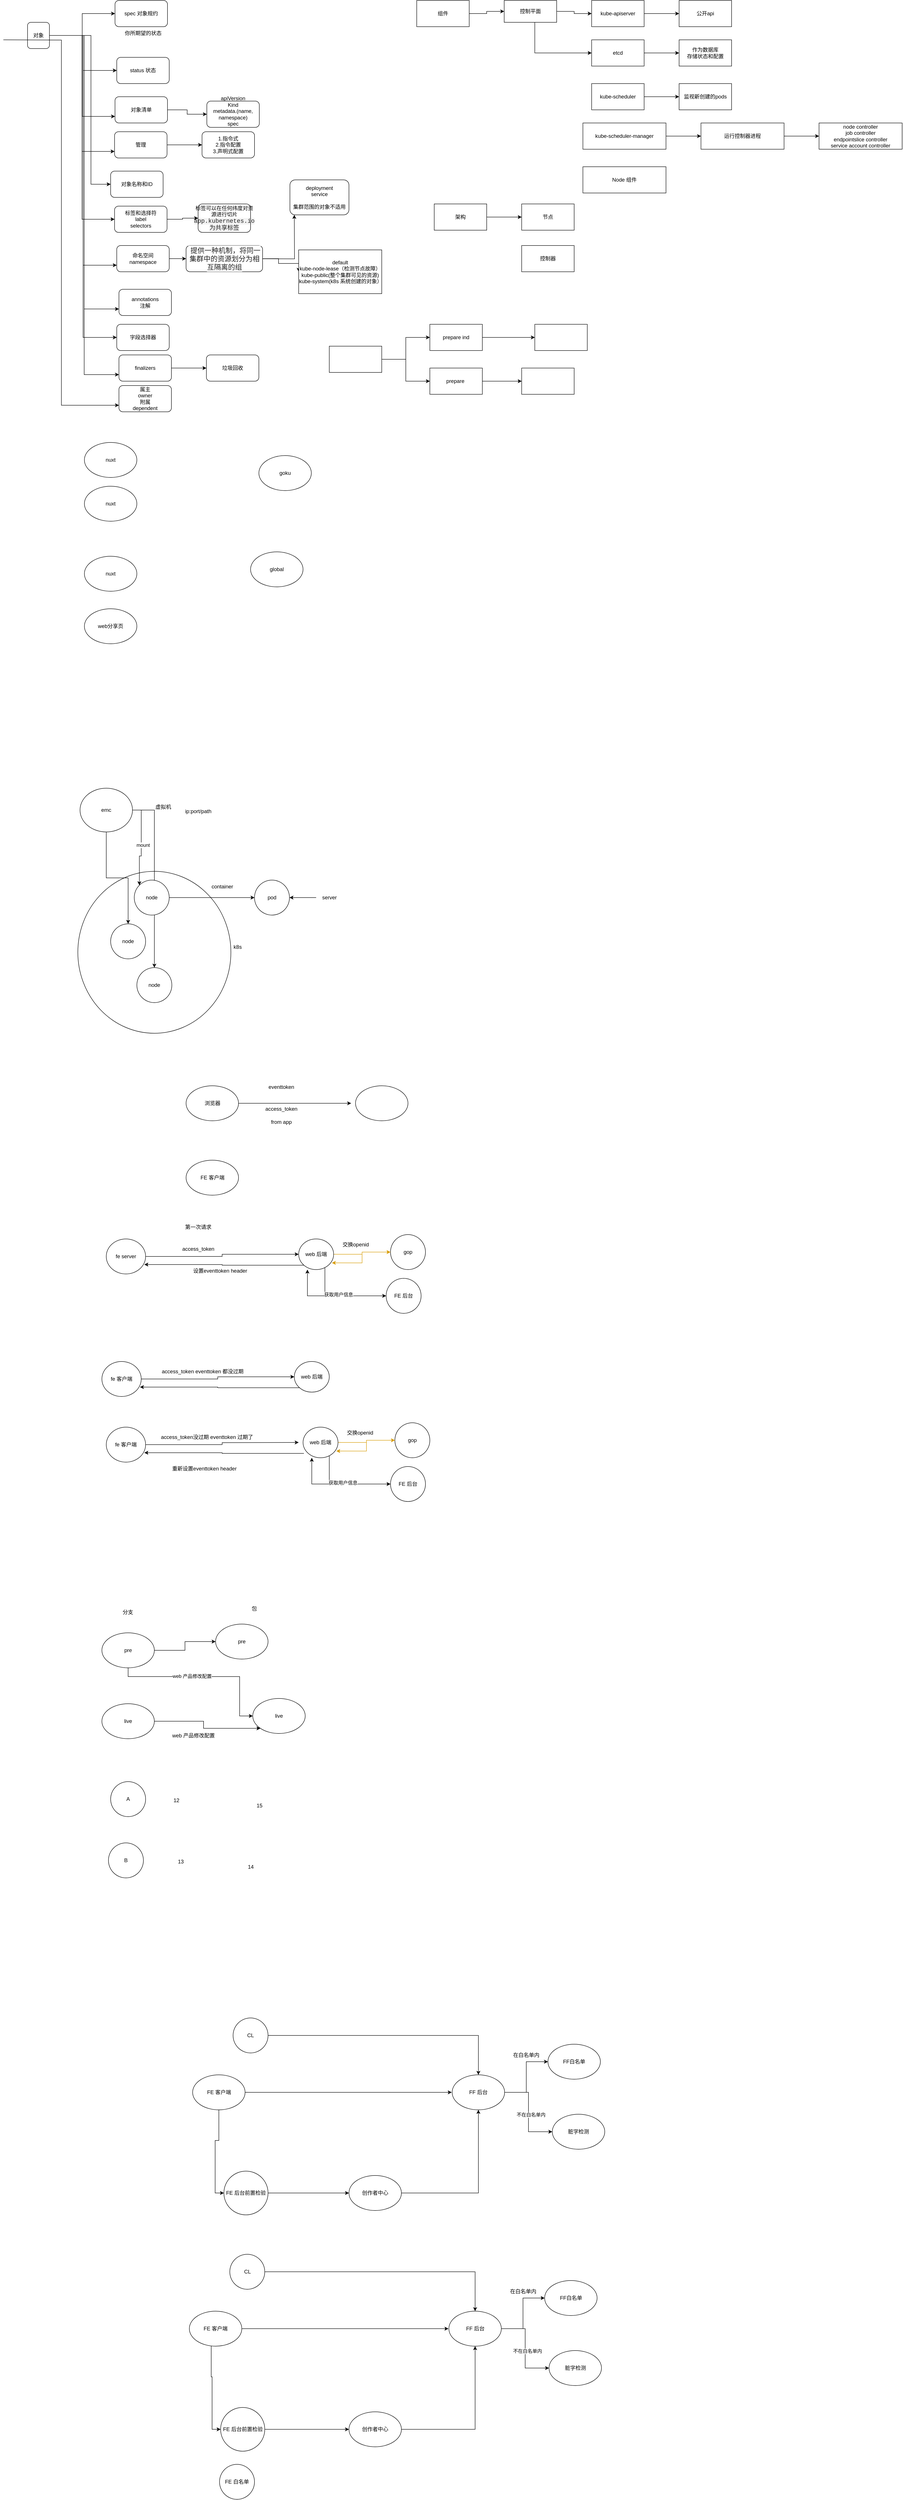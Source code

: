 <mxfile version="24.7.6">
  <diagram name="Page-1" id="EzidtO3Hb19t3wDcSpyZ">
    <mxGraphModel dx="1522" dy="804" grid="1" gridSize="10" guides="1" tooltips="1" connect="1" arrows="1" fold="1" page="1" pageScale="1" pageWidth="827" pageHeight="1169" math="0" shadow="0">
      <root>
        <mxCell id="0" />
        <mxCell id="1" parent="0" />
        <mxCell id="jzxiRd1BHdq7fpUtfgvh-10" value="" style="ellipse;whiteSpace=wrap;html=1;" vertex="1" parent="1">
          <mxGeometry x="265" y="2110" width="350" height="370" as="geometry" />
        </mxCell>
        <mxCell id="i67tSVPoHM7ITiix1ZI--3" value="" style="edgeStyle=orthogonalEdgeStyle;rounded=0;orthogonalLoop=1;jettySize=auto;html=1;" parent="1" source="i67tSVPoHM7ITiix1ZI--1" target="i67tSVPoHM7ITiix1ZI--2" edge="1">
          <mxGeometry relative="1" as="geometry" />
        </mxCell>
        <mxCell id="i67tSVPoHM7ITiix1ZI--5" style="edgeStyle=orthogonalEdgeStyle;rounded=0;orthogonalLoop=1;jettySize=auto;html=1;entryX=0;entryY=0.5;entryDx=0;entryDy=0;" parent="1" source="i67tSVPoHM7ITiix1ZI--1" target="i67tSVPoHM7ITiix1ZI--4" edge="1">
          <mxGeometry relative="1" as="geometry" />
        </mxCell>
        <mxCell id="i67tSVPoHM7ITiix1ZI--9" style="edgeStyle=orthogonalEdgeStyle;rounded=0;orthogonalLoop=1;jettySize=auto;html=1;entryX=0;entryY=0.75;entryDx=0;entryDy=0;" parent="1" source="i67tSVPoHM7ITiix1ZI--1" target="i67tSVPoHM7ITiix1ZI--8" edge="1">
          <mxGeometry relative="1" as="geometry" />
        </mxCell>
        <mxCell id="i67tSVPoHM7ITiix1ZI--13" style="edgeStyle=orthogonalEdgeStyle;rounded=0;orthogonalLoop=1;jettySize=auto;html=1;entryX=0;entryY=0.75;entryDx=0;entryDy=0;" parent="1" source="i67tSVPoHM7ITiix1ZI--1" target="i67tSVPoHM7ITiix1ZI--12" edge="1">
          <mxGeometry relative="1" as="geometry" />
        </mxCell>
        <mxCell id="i67tSVPoHM7ITiix1ZI--18" style="edgeStyle=orthogonalEdgeStyle;rounded=0;orthogonalLoop=1;jettySize=auto;html=1;entryX=0;entryY=0.5;entryDx=0;entryDy=0;" parent="1" source="i67tSVPoHM7ITiix1ZI--1" target="i67tSVPoHM7ITiix1ZI--17" edge="1">
          <mxGeometry relative="1" as="geometry">
            <Array as="points">
              <mxPoint x="295" y="200" />
              <mxPoint x="295" y="540" />
            </Array>
          </mxGeometry>
        </mxCell>
        <mxCell id="i67tSVPoHM7ITiix1ZI--21" style="edgeStyle=orthogonalEdgeStyle;rounded=0;orthogonalLoop=1;jettySize=auto;html=1;entryX=0;entryY=0.5;entryDx=0;entryDy=0;" parent="1" source="i67tSVPoHM7ITiix1ZI--1" target="i67tSVPoHM7ITiix1ZI--20" edge="1">
          <mxGeometry relative="1" as="geometry" />
        </mxCell>
        <mxCell id="i67tSVPoHM7ITiix1ZI--25" style="edgeStyle=orthogonalEdgeStyle;rounded=0;orthogonalLoop=1;jettySize=auto;html=1;entryX=0;entryY=0.75;entryDx=0;entryDy=0;" parent="1" source="i67tSVPoHM7ITiix1ZI--1" target="i67tSVPoHM7ITiix1ZI--24" edge="1">
          <mxGeometry relative="1" as="geometry" />
        </mxCell>
        <mxCell id="i67tSVPoHM7ITiix1ZI--36" style="edgeStyle=orthogonalEdgeStyle;rounded=0;orthogonalLoop=1;jettySize=auto;html=1;entryX=0;entryY=0.75;entryDx=0;entryDy=0;" parent="1" source="i67tSVPoHM7ITiix1ZI--1" target="i67tSVPoHM7ITiix1ZI--35" edge="1">
          <mxGeometry relative="1" as="geometry" />
        </mxCell>
        <mxCell id="i67tSVPoHM7ITiix1ZI--38" style="edgeStyle=orthogonalEdgeStyle;rounded=0;orthogonalLoop=1;jettySize=auto;html=1;entryX=0;entryY=0.5;entryDx=0;entryDy=0;" parent="1" source="i67tSVPoHM7ITiix1ZI--1" target="i67tSVPoHM7ITiix1ZI--37" edge="1">
          <mxGeometry relative="1" as="geometry" />
        </mxCell>
        <mxCell id="i67tSVPoHM7ITiix1ZI--40" style="edgeStyle=orthogonalEdgeStyle;rounded=0;orthogonalLoop=1;jettySize=auto;html=1;entryX=0;entryY=0.75;entryDx=0;entryDy=0;" parent="1" source="i67tSVPoHM7ITiix1ZI--1" target="i67tSVPoHM7ITiix1ZI--39" edge="1">
          <mxGeometry relative="1" as="geometry" />
        </mxCell>
        <mxCell id="i67tSVPoHM7ITiix1ZI--1" value="对象" style="rounded=1;whiteSpace=wrap;html=1;" parent="1" vertex="1">
          <mxGeometry x="150" y="170" width="50" height="60" as="geometry" />
        </mxCell>
        <mxCell id="i67tSVPoHM7ITiix1ZI--2" value="spec 对象规约" style="rounded=1;whiteSpace=wrap;html=1;" parent="1" vertex="1">
          <mxGeometry x="350" y="120" width="120" height="60" as="geometry" />
        </mxCell>
        <mxCell id="i67tSVPoHM7ITiix1ZI--4" value="status 状态" style="rounded=1;whiteSpace=wrap;html=1;" parent="1" vertex="1">
          <mxGeometry x="354" y="250" width="120" height="60" as="geometry" />
        </mxCell>
        <mxCell id="i67tSVPoHM7ITiix1ZI--6" value="你所期望的状态" style="text;html=1;align=center;verticalAlign=middle;resizable=0;points=[];autosize=1;strokeColor=none;fillColor=none;" parent="1" vertex="1">
          <mxGeometry x="359" y="180" width="110" height="30" as="geometry" />
        </mxCell>
        <mxCell id="i67tSVPoHM7ITiix1ZI--11" value="" style="edgeStyle=orthogonalEdgeStyle;rounded=0;orthogonalLoop=1;jettySize=auto;html=1;" parent="1" source="i67tSVPoHM7ITiix1ZI--8" target="i67tSVPoHM7ITiix1ZI--10" edge="1">
          <mxGeometry relative="1" as="geometry" />
        </mxCell>
        <mxCell id="i67tSVPoHM7ITiix1ZI--8" value="对象清单" style="rounded=1;whiteSpace=wrap;html=1;" parent="1" vertex="1">
          <mxGeometry x="350" y="340" width="120" height="60" as="geometry" />
        </mxCell>
        <mxCell id="i67tSVPoHM7ITiix1ZI--10" value="apiVersion&lt;div&gt;Kind&lt;/div&gt;&lt;div&gt;metadata.(name, namespace)&lt;/div&gt;&lt;div&gt;spec&lt;/div&gt;&lt;div&gt;&lt;br&gt;&lt;/div&gt;" style="rounded=1;whiteSpace=wrap;html=1;" parent="1" vertex="1">
          <mxGeometry x="560" y="350" width="120" height="60" as="geometry" />
        </mxCell>
        <mxCell id="i67tSVPoHM7ITiix1ZI--15" value="" style="edgeStyle=orthogonalEdgeStyle;rounded=0;orthogonalLoop=1;jettySize=auto;html=1;" parent="1" source="i67tSVPoHM7ITiix1ZI--12" target="i67tSVPoHM7ITiix1ZI--14" edge="1">
          <mxGeometry relative="1" as="geometry" />
        </mxCell>
        <mxCell id="i67tSVPoHM7ITiix1ZI--12" value="管理" style="rounded=1;whiteSpace=wrap;html=1;" parent="1" vertex="1">
          <mxGeometry x="349" y="420" width="120" height="60" as="geometry" />
        </mxCell>
        <mxCell id="i67tSVPoHM7ITiix1ZI--14" value="1.指令式&lt;div&gt;2.指令配置&lt;/div&gt;&lt;div&gt;3.声明式配置&lt;/div&gt;" style="rounded=1;whiteSpace=wrap;html=1;" parent="1" vertex="1">
          <mxGeometry x="549" y="420" width="120" height="60" as="geometry" />
        </mxCell>
        <mxCell id="i67tSVPoHM7ITiix1ZI--17" value="对象名称和ID" style="rounded=1;whiteSpace=wrap;html=1;" parent="1" vertex="1">
          <mxGeometry x="340" y="510" width="120" height="60" as="geometry" />
        </mxCell>
        <mxCell id="i67tSVPoHM7ITiix1ZI--23" value="" style="edgeStyle=orthogonalEdgeStyle;rounded=0;orthogonalLoop=1;jettySize=auto;html=1;" parent="1" source="i67tSVPoHM7ITiix1ZI--20" target="i67tSVPoHM7ITiix1ZI--22" edge="1">
          <mxGeometry relative="1" as="geometry" />
        </mxCell>
        <mxCell id="i67tSVPoHM7ITiix1ZI--20" value="标签和选择符&lt;div&gt;label&lt;/div&gt;&lt;div&gt;selectors&lt;/div&gt;" style="rounded=1;whiteSpace=wrap;html=1;" parent="1" vertex="1">
          <mxGeometry x="349" y="590" width="120" height="60" as="geometry" />
        </mxCell>
        <mxCell id="i67tSVPoHM7ITiix1ZI--22" value="标签可以在任何纬度对资源进行切片&lt;div&gt;&lt;span style=&quot;color: rgb(34, 34, 34); font-family: SFMono-Regular, Menlo, Monaco, Consolas, &amp;quot;liberation mono&amp;quot;, &amp;quot;courier new&amp;quot;, monospace; font-size: 13.6px; text-align: left; background-color: rgba(0, 0, 0, 0.05);&quot;&gt;app.kubernetes.io 为共享标签&lt;/span&gt;&lt;br&gt;&lt;/div&gt;" style="rounded=1;whiteSpace=wrap;html=1;" parent="1" vertex="1">
          <mxGeometry x="540" y="585" width="120" height="65" as="geometry" />
        </mxCell>
        <mxCell id="i67tSVPoHM7ITiix1ZI--27" value="" style="edgeStyle=orthogonalEdgeStyle;rounded=0;orthogonalLoop=1;jettySize=auto;html=1;" parent="1" source="i67tSVPoHM7ITiix1ZI--24" target="i67tSVPoHM7ITiix1ZI--26" edge="1">
          <mxGeometry relative="1" as="geometry" />
        </mxCell>
        <mxCell id="i67tSVPoHM7ITiix1ZI--24" value="命名空间&lt;div&gt;namespace&lt;/div&gt;" style="rounded=1;whiteSpace=wrap;html=1;" parent="1" vertex="1">
          <mxGeometry x="354" y="680" width="120" height="60" as="geometry" />
        </mxCell>
        <mxCell id="i67tSVPoHM7ITiix1ZI--29" value="" style="edgeStyle=orthogonalEdgeStyle;rounded=0;orthogonalLoop=1;jettySize=auto;html=1;" parent="1" edge="1">
          <mxGeometry relative="1" as="geometry">
            <mxPoint x="630" y="710" as="sourcePoint" />
            <mxPoint x="760" y="610" as="targetPoint" />
          </mxGeometry>
        </mxCell>
        <mxCell id="i67tSVPoHM7ITiix1ZI--31" style="edgeStyle=orthogonalEdgeStyle;rounded=0;orthogonalLoop=1;jettySize=auto;html=1;entryX=0;entryY=0.5;entryDx=0;entryDy=0;" parent="1" source="i67tSVPoHM7ITiix1ZI--26" target="i67tSVPoHM7ITiix1ZI--32" edge="1">
          <mxGeometry relative="1" as="geometry">
            <mxPoint x="760" y="720" as="targetPoint" />
            <Array as="points">
              <mxPoint x="724" y="710" />
              <mxPoint x="724" y="721" />
            </Array>
          </mxGeometry>
        </mxCell>
        <mxCell id="i67tSVPoHM7ITiix1ZI--26" value="&lt;span style=&quot;color: rgb(34, 34, 34); font-family: &amp;quot;open sans&amp;quot;, -apple-system, &amp;quot;system-ui&amp;quot;, &amp;quot;segoe ui&amp;quot;, Roboto, &amp;quot;helvetica neue&amp;quot;, Arial, sans-serif, &amp;quot;apple color emoji&amp;quot;, &amp;quot;segoe ui emoji&amp;quot;, &amp;quot;segoe ui symbol&amp;quot;; font-size: 16px; text-align: left; background-color: rgb(255, 255, 255);&quot;&gt;&amp;nbsp;提供一种机制，将同一集群中的资源划分为相互隔离的组&lt;/span&gt;" style="rounded=1;whiteSpace=wrap;html=1;" parent="1" vertex="1">
          <mxGeometry x="512.5" y="680" width="175" height="60" as="geometry" />
        </mxCell>
        <mxCell id="i67tSVPoHM7ITiix1ZI--28" value="deployment&lt;div&gt;service&lt;/div&gt;&lt;div&gt;&lt;br&gt;&lt;/div&gt;&lt;div&gt;集群范围的对象不适用&lt;/div&gt;" style="whiteSpace=wrap;html=1;rounded=1;" parent="1" vertex="1">
          <mxGeometry x="750" y="530" width="135" height="80" as="geometry" />
        </mxCell>
        <mxCell id="i67tSVPoHM7ITiix1ZI--32" value="default&lt;div&gt;kube-node-lease（检测节点故障）&lt;/div&gt;&lt;div&gt;kube-public(整个集群可见的资源)&lt;/div&gt;&lt;div&gt;kube-system(k8s 系统创建的对象）&lt;/div&gt;" style="whiteSpace=wrap;html=1;" parent="1" vertex="1">
          <mxGeometry x="770" y="690" width="190" height="100" as="geometry" />
        </mxCell>
        <mxCell id="i67tSVPoHM7ITiix1ZI--35" value="annotations&lt;div&gt;注解&lt;/div&gt;" style="rounded=1;whiteSpace=wrap;html=1;" parent="1" vertex="1">
          <mxGeometry x="359" y="780" width="120" height="60" as="geometry" />
        </mxCell>
        <mxCell id="i67tSVPoHM7ITiix1ZI--37" value="字段选择器" style="rounded=1;whiteSpace=wrap;html=1;" parent="1" vertex="1">
          <mxGeometry x="354" y="860" width="120" height="60" as="geometry" />
        </mxCell>
        <mxCell id="i67tSVPoHM7ITiix1ZI--42" value="" style="edgeStyle=orthogonalEdgeStyle;rounded=0;orthogonalLoop=1;jettySize=auto;html=1;" parent="1" source="i67tSVPoHM7ITiix1ZI--39" target="i67tSVPoHM7ITiix1ZI--41" edge="1">
          <mxGeometry relative="1" as="geometry" />
        </mxCell>
        <mxCell id="i67tSVPoHM7ITiix1ZI--39" value="finalizers" style="rounded=1;whiteSpace=wrap;html=1;" parent="1" vertex="1">
          <mxGeometry x="359" y="930" width="120" height="60" as="geometry" />
        </mxCell>
        <mxCell id="i67tSVPoHM7ITiix1ZI--41" value="垃圾回收" style="rounded=1;whiteSpace=wrap;html=1;" parent="1" vertex="1">
          <mxGeometry x="559" y="930" width="120" height="60" as="geometry" />
        </mxCell>
        <mxCell id="i67tSVPoHM7ITiix1ZI--43" value="属主&lt;div&gt;owner&lt;/div&gt;&lt;div&gt;附属&lt;/div&gt;&lt;div&gt;dependent&lt;/div&gt;" style="rounded=1;whiteSpace=wrap;html=1;" parent="1" vertex="1">
          <mxGeometry x="359" y="1000" width="120" height="60" as="geometry" />
        </mxCell>
        <mxCell id="i67tSVPoHM7ITiix1ZI--44" style="edgeStyle=orthogonalEdgeStyle;rounded=0;orthogonalLoop=1;jettySize=auto;html=1;entryX=0;entryY=0.75;entryDx=0;entryDy=0;" parent="1" target="i67tSVPoHM7ITiix1ZI--43" edge="1">
          <mxGeometry relative="1" as="geometry">
            <mxPoint x="94.75" y="210" as="sourcePoint" />
            <mxPoint x="254.75" y="1050" as="targetPoint" />
          </mxGeometry>
        </mxCell>
        <mxCell id="i67tSVPoHM7ITiix1ZI--50" value="" style="edgeStyle=orthogonalEdgeStyle;rounded=0;orthogonalLoop=1;jettySize=auto;html=1;" parent="1" source="i67tSVPoHM7ITiix1ZI--47" target="i67tSVPoHM7ITiix1ZI--49" edge="1">
          <mxGeometry relative="1" as="geometry" />
        </mxCell>
        <mxCell id="i67tSVPoHM7ITiix1ZI--47" value="组件" style="whiteSpace=wrap;html=1;" parent="1" vertex="1">
          <mxGeometry x="1040" y="120" width="120" height="60" as="geometry" />
        </mxCell>
        <mxCell id="i67tSVPoHM7ITiix1ZI--52" value="" style="edgeStyle=orthogonalEdgeStyle;rounded=0;orthogonalLoop=1;jettySize=auto;html=1;" parent="1" source="i67tSVPoHM7ITiix1ZI--49" target="i67tSVPoHM7ITiix1ZI--51" edge="1">
          <mxGeometry relative="1" as="geometry" />
        </mxCell>
        <mxCell id="i67tSVPoHM7ITiix1ZI--56" style="edgeStyle=orthogonalEdgeStyle;rounded=0;orthogonalLoop=1;jettySize=auto;html=1;entryX=0;entryY=0.5;entryDx=0;entryDy=0;" parent="1" source="i67tSVPoHM7ITiix1ZI--49" target="i67tSVPoHM7ITiix1ZI--55" edge="1">
          <mxGeometry relative="1" as="geometry">
            <Array as="points">
              <mxPoint x="1310" y="240" />
            </Array>
          </mxGeometry>
        </mxCell>
        <mxCell id="i67tSVPoHM7ITiix1ZI--49" value="控制平面" style="whiteSpace=wrap;html=1;" parent="1" vertex="1">
          <mxGeometry x="1240" y="120" width="120" height="50" as="geometry" />
        </mxCell>
        <mxCell id="i67tSVPoHM7ITiix1ZI--54" value="" style="edgeStyle=orthogonalEdgeStyle;rounded=0;orthogonalLoop=1;jettySize=auto;html=1;" parent="1" source="i67tSVPoHM7ITiix1ZI--51" target="i67tSVPoHM7ITiix1ZI--53" edge="1">
          <mxGeometry relative="1" as="geometry" />
        </mxCell>
        <mxCell id="i67tSVPoHM7ITiix1ZI--51" value="kube-apiserver" style="whiteSpace=wrap;html=1;" parent="1" vertex="1">
          <mxGeometry x="1440" y="120" width="120" height="60" as="geometry" />
        </mxCell>
        <mxCell id="i67tSVPoHM7ITiix1ZI--53" value="公开api" style="whiteSpace=wrap;html=1;" parent="1" vertex="1">
          <mxGeometry x="1640" y="120" width="120" height="60" as="geometry" />
        </mxCell>
        <mxCell id="i67tSVPoHM7ITiix1ZI--58" value="" style="edgeStyle=orthogonalEdgeStyle;rounded=0;orthogonalLoop=1;jettySize=auto;html=1;" parent="1" source="i67tSVPoHM7ITiix1ZI--55" target="i67tSVPoHM7ITiix1ZI--57" edge="1">
          <mxGeometry relative="1" as="geometry" />
        </mxCell>
        <mxCell id="i67tSVPoHM7ITiix1ZI--55" value="etcd" style="whiteSpace=wrap;html=1;" parent="1" vertex="1">
          <mxGeometry x="1440" y="210" width="120" height="60" as="geometry" />
        </mxCell>
        <mxCell id="i67tSVPoHM7ITiix1ZI--57" value="作为数据库&lt;div&gt;存储状态和配置&lt;/div&gt;" style="whiteSpace=wrap;html=1;" parent="1" vertex="1">
          <mxGeometry x="1640" y="210" width="120" height="60" as="geometry" />
        </mxCell>
        <mxCell id="i67tSVPoHM7ITiix1ZI--61" value="" style="edgeStyle=orthogonalEdgeStyle;rounded=0;orthogonalLoop=1;jettySize=auto;html=1;" parent="1" source="i67tSVPoHM7ITiix1ZI--59" target="i67tSVPoHM7ITiix1ZI--60" edge="1">
          <mxGeometry relative="1" as="geometry" />
        </mxCell>
        <mxCell id="i67tSVPoHM7ITiix1ZI--59" value="kube-scheduler" style="whiteSpace=wrap;html=1;" parent="1" vertex="1">
          <mxGeometry x="1440" y="310" width="120" height="60" as="geometry" />
        </mxCell>
        <mxCell id="i67tSVPoHM7ITiix1ZI--60" value="监视新创建的pods" style="whiteSpace=wrap;html=1;" parent="1" vertex="1">
          <mxGeometry x="1640" y="310" width="120" height="60" as="geometry" />
        </mxCell>
        <mxCell id="i67tSVPoHM7ITiix1ZI--64" value="" style="edgeStyle=orthogonalEdgeStyle;rounded=0;orthogonalLoop=1;jettySize=auto;html=1;" parent="1" source="i67tSVPoHM7ITiix1ZI--62" target="i67tSVPoHM7ITiix1ZI--63" edge="1">
          <mxGeometry relative="1" as="geometry" />
        </mxCell>
        <mxCell id="i67tSVPoHM7ITiix1ZI--62" value="kube-scheduler-manager" style="whiteSpace=wrap;html=1;" parent="1" vertex="1">
          <mxGeometry x="1420" y="400" width="190" height="60" as="geometry" />
        </mxCell>
        <mxCell id="i67tSVPoHM7ITiix1ZI--66" value="" style="edgeStyle=orthogonalEdgeStyle;rounded=0;orthogonalLoop=1;jettySize=auto;html=1;" parent="1" source="i67tSVPoHM7ITiix1ZI--63" target="i67tSVPoHM7ITiix1ZI--65" edge="1">
          <mxGeometry relative="1" as="geometry" />
        </mxCell>
        <mxCell id="i67tSVPoHM7ITiix1ZI--63" value="运行控制器进程" style="whiteSpace=wrap;html=1;" parent="1" vertex="1">
          <mxGeometry x="1690" y="400" width="190" height="60" as="geometry" />
        </mxCell>
        <mxCell id="i67tSVPoHM7ITiix1ZI--65" value="node controller&lt;div&gt;job controller&lt;/div&gt;&lt;div&gt;endpointslice controller&lt;/div&gt;&lt;div&gt;service account controller&lt;/div&gt;" style="whiteSpace=wrap;html=1;" parent="1" vertex="1">
          <mxGeometry x="1960" y="400" width="190" height="60" as="geometry" />
        </mxCell>
        <mxCell id="i67tSVPoHM7ITiix1ZI--67" value="Node 组件" style="whiteSpace=wrap;html=1;" parent="1" vertex="1">
          <mxGeometry x="1420" y="500" width="190" height="60" as="geometry" />
        </mxCell>
        <mxCell id="i67tSVPoHM7ITiix1ZI--70" value="" style="edgeStyle=orthogonalEdgeStyle;rounded=0;orthogonalLoop=1;jettySize=auto;html=1;" parent="1" source="i67tSVPoHM7ITiix1ZI--68" target="i67tSVPoHM7ITiix1ZI--69" edge="1">
          <mxGeometry relative="1" as="geometry" />
        </mxCell>
        <mxCell id="i67tSVPoHM7ITiix1ZI--68" value="架构" style="whiteSpace=wrap;html=1;" parent="1" vertex="1">
          <mxGeometry x="1080" y="585" width="120" height="60" as="geometry" />
        </mxCell>
        <mxCell id="i67tSVPoHM7ITiix1ZI--69" value="节点" style="whiteSpace=wrap;html=1;" parent="1" vertex="1">
          <mxGeometry x="1280" y="585" width="120" height="60" as="geometry" />
        </mxCell>
        <mxCell id="i67tSVPoHM7ITiix1ZI--71" value="控制器" style="whiteSpace=wrap;html=1;" parent="1" vertex="1">
          <mxGeometry x="1280" y="680" width="120" height="60" as="geometry" />
        </mxCell>
        <mxCell id="i67tSVPoHM7ITiix1ZI--79" style="edgeStyle=orthogonalEdgeStyle;rounded=0;orthogonalLoop=1;jettySize=auto;html=1;" parent="1" source="i67tSVPoHM7ITiix1ZI--72" edge="1">
          <mxGeometry relative="1" as="geometry">
            <mxPoint x="1280" y="990" as="targetPoint" />
          </mxGeometry>
        </mxCell>
        <mxCell id="i67tSVPoHM7ITiix1ZI--72" value="prepare&amp;nbsp;" style="rounded=0;whiteSpace=wrap;html=1;" parent="1" vertex="1">
          <mxGeometry x="1070" y="960" width="120" height="60" as="geometry" />
        </mxCell>
        <mxCell id="i67tSVPoHM7ITiix1ZI--77" style="edgeStyle=orthogonalEdgeStyle;rounded=0;orthogonalLoop=1;jettySize=auto;html=1;" parent="1" source="i67tSVPoHM7ITiix1ZI--73" edge="1">
          <mxGeometry relative="1" as="geometry">
            <mxPoint x="1310" y="890" as="targetPoint" />
          </mxGeometry>
        </mxCell>
        <mxCell id="i67tSVPoHM7ITiix1ZI--73" value="prepare ind" style="rounded=0;whiteSpace=wrap;html=1;" parent="1" vertex="1">
          <mxGeometry x="1070" y="860" width="120" height="60" as="geometry" />
        </mxCell>
        <mxCell id="i67tSVPoHM7ITiix1ZI--75" style="edgeStyle=orthogonalEdgeStyle;rounded=0;orthogonalLoop=1;jettySize=auto;html=1;entryX=0;entryY=0.5;entryDx=0;entryDy=0;" parent="1" source="i67tSVPoHM7ITiix1ZI--74" target="i67tSVPoHM7ITiix1ZI--73" edge="1">
          <mxGeometry relative="1" as="geometry" />
        </mxCell>
        <mxCell id="i67tSVPoHM7ITiix1ZI--76" style="edgeStyle=orthogonalEdgeStyle;rounded=0;orthogonalLoop=1;jettySize=auto;html=1;" parent="1" source="i67tSVPoHM7ITiix1ZI--74" target="i67tSVPoHM7ITiix1ZI--72" edge="1">
          <mxGeometry relative="1" as="geometry" />
        </mxCell>
        <mxCell id="i67tSVPoHM7ITiix1ZI--74" value="" style="rounded=0;whiteSpace=wrap;html=1;" parent="1" vertex="1">
          <mxGeometry x="840" y="910" width="120" height="60" as="geometry" />
        </mxCell>
        <mxCell id="i67tSVPoHM7ITiix1ZI--78" value="" style="rounded=0;whiteSpace=wrap;html=1;" parent="1" vertex="1">
          <mxGeometry x="1310" y="860" width="120" height="60" as="geometry" />
        </mxCell>
        <mxCell id="i67tSVPoHM7ITiix1ZI--80" value="" style="rounded=0;whiteSpace=wrap;html=1;" parent="1" vertex="1">
          <mxGeometry x="1280" y="960" width="120" height="60" as="geometry" />
        </mxCell>
        <mxCell id="xOwlHwxs3cl8Oye5NE4x-1" value="&lt;p data-pm-slice=&quot;1 1 []&quot;&gt;nuxt&lt;br&gt;&lt;/p&gt;" style="ellipse;whiteSpace=wrap;html=1;" parent="1" vertex="1">
          <mxGeometry x="280" y="1130" width="120" height="80" as="geometry" />
        </mxCell>
        <mxCell id="xOwlHwxs3cl8Oye5NE4x-2" value="&lt;p data-pm-slice=&quot;1 1 []&quot;&gt;web分享页&lt;/p&gt;" style="ellipse;whiteSpace=wrap;html=1;" parent="1" vertex="1">
          <mxGeometry x="280" y="1510" width="120" height="80" as="geometry" />
        </mxCell>
        <mxCell id="xOwlHwxs3cl8Oye5NE4x-3" value="&lt;p data-pm-slice=&quot;1 1 []&quot;&gt;goku&lt;/p&gt;" style="ellipse;whiteSpace=wrap;html=1;" parent="1" vertex="1">
          <mxGeometry x="679" y="1160" width="120" height="80" as="geometry" />
        </mxCell>
        <mxCell id="xOwlHwxs3cl8Oye5NE4x-4" value="&lt;p data-pm-slice=&quot;1 1 []&quot;&gt;global&lt;/p&gt;" style="ellipse;whiteSpace=wrap;html=1;" parent="1" vertex="1">
          <mxGeometry x="660" y="1380" width="120" height="80" as="geometry" />
        </mxCell>
        <mxCell id="xOwlHwxs3cl8Oye5NE4x-5" value="&lt;p data-pm-slice=&quot;1 1 []&quot;&gt;nuxt&lt;/p&gt;" style="ellipse;whiteSpace=wrap;html=1;" parent="1" vertex="1">
          <mxGeometry x="280" y="1390" width="120" height="80" as="geometry" />
        </mxCell>
        <mxCell id="xOwlHwxs3cl8Oye5NE4x-6" value="&lt;p data-pm-slice=&quot;1 1 []&quot;&gt;nuxt&lt;br&gt;&lt;/p&gt;" style="ellipse;whiteSpace=wrap;html=1;" parent="1" vertex="1">
          <mxGeometry x="280" y="1230" width="120" height="80" as="geometry" />
        </mxCell>
        <mxCell id="jzxiRd1BHdq7fpUtfgvh-5" style="edgeStyle=orthogonalEdgeStyle;rounded=0;orthogonalLoop=1;jettySize=auto;html=1;entryX=0;entryY=0;entryDx=0;entryDy=0;" edge="1" parent="1" source="jzxiRd1BHdq7fpUtfgvh-1" target="jzxiRd1BHdq7fpUtfgvh-4">
          <mxGeometry relative="1" as="geometry" />
        </mxCell>
        <mxCell id="jzxiRd1BHdq7fpUtfgvh-6" value="mount" style="edgeLabel;html=1;align=center;verticalAlign=middle;resizable=0;points=[];" vertex="1" connectable="0" parent="jzxiRd1BHdq7fpUtfgvh-5">
          <mxGeometry x="0.013" y="4" relative="1" as="geometry">
            <mxPoint as="offset" />
          </mxGeometry>
        </mxCell>
        <mxCell id="jzxiRd1BHdq7fpUtfgvh-12" style="edgeStyle=orthogonalEdgeStyle;rounded=0;orthogonalLoop=1;jettySize=auto;html=1;" edge="1" parent="1" source="jzxiRd1BHdq7fpUtfgvh-1" target="jzxiRd1BHdq7fpUtfgvh-8">
          <mxGeometry relative="1" as="geometry" />
        </mxCell>
        <mxCell id="jzxiRd1BHdq7fpUtfgvh-17" style="edgeStyle=orthogonalEdgeStyle;rounded=0;orthogonalLoop=1;jettySize=auto;html=1;" edge="1" parent="1" source="jzxiRd1BHdq7fpUtfgvh-1" target="jzxiRd1BHdq7fpUtfgvh-9">
          <mxGeometry relative="1" as="geometry" />
        </mxCell>
        <mxCell id="jzxiRd1BHdq7fpUtfgvh-1" value="emc" style="ellipse;whiteSpace=wrap;html=1;" vertex="1" parent="1">
          <mxGeometry x="270" y="1920" width="120" height="100" as="geometry" />
        </mxCell>
        <mxCell id="jzxiRd1BHdq7fpUtfgvh-2" value="虚拟机" style="text;html=1;align=center;verticalAlign=middle;resizable=0;points=[];autosize=1;strokeColor=none;fillColor=none;" vertex="1" parent="1">
          <mxGeometry x="430" y="1948" width="60" height="30" as="geometry" />
        </mxCell>
        <mxCell id="jzxiRd1BHdq7fpUtfgvh-3" value="ip:port/path" style="text;html=1;align=center;verticalAlign=middle;resizable=0;points=[];autosize=1;strokeColor=none;fillColor=none;" vertex="1" parent="1">
          <mxGeometry x="500" y="1958" width="80" height="30" as="geometry" />
        </mxCell>
        <mxCell id="jzxiRd1BHdq7fpUtfgvh-13" style="edgeStyle=orthogonalEdgeStyle;rounded=0;orthogonalLoop=1;jettySize=auto;html=1;entryX=0;entryY=0.5;entryDx=0;entryDy=0;" edge="1" parent="1" source="jzxiRd1BHdq7fpUtfgvh-4" target="jzxiRd1BHdq7fpUtfgvh-7">
          <mxGeometry relative="1" as="geometry" />
        </mxCell>
        <mxCell id="jzxiRd1BHdq7fpUtfgvh-4" value="node" style="ellipse;whiteSpace=wrap;html=1;" vertex="1" parent="1">
          <mxGeometry x="394" y="2130" width="80" height="80" as="geometry" />
        </mxCell>
        <mxCell id="jzxiRd1BHdq7fpUtfgvh-7" value="pod" style="ellipse;whiteSpace=wrap;html=1;" vertex="1" parent="1">
          <mxGeometry x="669" y="2130" width="80" height="80" as="geometry" />
        </mxCell>
        <mxCell id="jzxiRd1BHdq7fpUtfgvh-8" value="node" style="ellipse;whiteSpace=wrap;html=1;" vertex="1" parent="1">
          <mxGeometry x="340" y="2230" width="80" height="80" as="geometry" />
        </mxCell>
        <mxCell id="jzxiRd1BHdq7fpUtfgvh-9" value="node" style="ellipse;whiteSpace=wrap;html=1;" vertex="1" parent="1">
          <mxGeometry x="400" y="2330" width="80" height="80" as="geometry" />
        </mxCell>
        <mxCell id="jzxiRd1BHdq7fpUtfgvh-11" value="k8s" style="text;html=1;align=center;verticalAlign=middle;resizable=0;points=[];autosize=1;strokeColor=none;fillColor=none;" vertex="1" parent="1">
          <mxGeometry x="610" y="2268" width="40" height="30" as="geometry" />
        </mxCell>
        <mxCell id="jzxiRd1BHdq7fpUtfgvh-14" value="container" style="text;html=1;align=center;verticalAlign=middle;resizable=0;points=[];autosize=1;strokeColor=none;fillColor=none;" vertex="1" parent="1">
          <mxGeometry x="560" y="2130" width="70" height="30" as="geometry" />
        </mxCell>
        <mxCell id="jzxiRd1BHdq7fpUtfgvh-16" style="edgeStyle=orthogonalEdgeStyle;rounded=0;orthogonalLoop=1;jettySize=auto;html=1;entryX=1;entryY=0.5;entryDx=0;entryDy=0;" edge="1" parent="1" source="jzxiRd1BHdq7fpUtfgvh-15" target="jzxiRd1BHdq7fpUtfgvh-7">
          <mxGeometry relative="1" as="geometry" />
        </mxCell>
        <mxCell id="jzxiRd1BHdq7fpUtfgvh-15" value="server" style="text;html=1;align=center;verticalAlign=middle;resizable=0;points=[];autosize=1;strokeColor=none;fillColor=none;" vertex="1" parent="1">
          <mxGeometry x="810" y="2155" width="60" height="30" as="geometry" />
        </mxCell>
        <mxCell id="jzxiRd1BHdq7fpUtfgvh-20" style="edgeStyle=orthogonalEdgeStyle;rounded=0;orthogonalLoop=1;jettySize=auto;html=1;" edge="1" parent="1" source="jzxiRd1BHdq7fpUtfgvh-18">
          <mxGeometry relative="1" as="geometry">
            <mxPoint x="890" y="2640" as="targetPoint" />
          </mxGeometry>
        </mxCell>
        <mxCell id="jzxiRd1BHdq7fpUtfgvh-18" value="浏览器" style="ellipse;whiteSpace=wrap;html=1;" vertex="1" parent="1">
          <mxGeometry x="512.5" y="2600" width="120" height="80" as="geometry" />
        </mxCell>
        <mxCell id="jzxiRd1BHdq7fpUtfgvh-19" value="FE 客户端" style="ellipse;whiteSpace=wrap;html=1;" vertex="1" parent="1">
          <mxGeometry x="512.5" y="2770" width="120" height="80" as="geometry" />
        </mxCell>
        <mxCell id="jzxiRd1BHdq7fpUtfgvh-22" value="" style="ellipse;whiteSpace=wrap;html=1;" vertex="1" parent="1">
          <mxGeometry x="900" y="2600" width="120" height="80" as="geometry" />
        </mxCell>
        <mxCell id="jzxiRd1BHdq7fpUtfgvh-23" value="eventtoken" style="text;html=1;align=center;verticalAlign=middle;resizable=0;points=[];autosize=1;strokeColor=none;fillColor=none;" vertex="1" parent="1">
          <mxGeometry x="690" y="2588" width="80" height="30" as="geometry" />
        </mxCell>
        <mxCell id="jzxiRd1BHdq7fpUtfgvh-24" value="access_token" style="text;html=1;align=center;verticalAlign=middle;resizable=0;points=[];autosize=1;strokeColor=none;fillColor=none;" vertex="1" parent="1">
          <mxGeometry x="680" y="2638" width="100" height="30" as="geometry" />
        </mxCell>
        <mxCell id="jzxiRd1BHdq7fpUtfgvh-26" value="from app" style="text;html=1;align=center;verticalAlign=middle;resizable=0;points=[];autosize=1;strokeColor=none;fillColor=none;" vertex="1" parent="1">
          <mxGeometry x="695" y="2668" width="70" height="30" as="geometry" />
        </mxCell>
        <mxCell id="jzxiRd1BHdq7fpUtfgvh-28" style="edgeStyle=orthogonalEdgeStyle;rounded=0;orthogonalLoop=1;jettySize=auto;html=1;entryX=0;entryY=0.5;entryDx=0;entryDy=0;" edge="1" parent="1" source="jzxiRd1BHdq7fpUtfgvh-27" target="jzxiRd1BHdq7fpUtfgvh-29">
          <mxGeometry relative="1" as="geometry">
            <mxPoint x="500" y="2990" as="targetPoint" />
          </mxGeometry>
        </mxCell>
        <mxCell id="jzxiRd1BHdq7fpUtfgvh-27" value="fe server" style="ellipse;whiteSpace=wrap;html=1;" vertex="1" parent="1">
          <mxGeometry x="330" y="2950" width="90" height="80" as="geometry" />
        </mxCell>
        <mxCell id="jzxiRd1BHdq7fpUtfgvh-31" style="edgeStyle=orthogonalEdgeStyle;rounded=0;orthogonalLoop=1;jettySize=auto;html=1;entryX=0;entryY=0.5;entryDx=0;entryDy=0;fillColor=#ffe6cc;strokeColor=#d79b00;" edge="1" parent="1" source="jzxiRd1BHdq7fpUtfgvh-29" target="jzxiRd1BHdq7fpUtfgvh-32">
          <mxGeometry relative="1" as="geometry">
            <mxPoint x="940" y="2980" as="targetPoint" />
          </mxGeometry>
        </mxCell>
        <mxCell id="jzxiRd1BHdq7fpUtfgvh-35" style="edgeStyle=orthogonalEdgeStyle;rounded=0;orthogonalLoop=1;jettySize=auto;html=1;exitX=1;exitY=0.5;exitDx=0;exitDy=0;entryX=0;entryY=0.5;entryDx=0;entryDy=0;" edge="1" parent="1" source="jzxiRd1BHdq7fpUtfgvh-29" target="jzxiRd1BHdq7fpUtfgvh-34">
          <mxGeometry relative="1" as="geometry">
            <Array as="points">
              <mxPoint x="830" y="2985" />
              <mxPoint x="830" y="3080" />
            </Array>
          </mxGeometry>
        </mxCell>
        <mxCell id="jzxiRd1BHdq7fpUtfgvh-29" value="web 后端" style="ellipse;whiteSpace=wrap;html=1;" vertex="1" parent="1">
          <mxGeometry x="770" y="2950" width="80" height="70" as="geometry" />
        </mxCell>
        <mxCell id="jzxiRd1BHdq7fpUtfgvh-30" value="access_token" style="text;html=1;align=center;verticalAlign=middle;resizable=0;points=[];autosize=1;strokeColor=none;fillColor=none;" vertex="1" parent="1">
          <mxGeometry x="490" y="2958" width="100" height="30" as="geometry" />
        </mxCell>
        <mxCell id="jzxiRd1BHdq7fpUtfgvh-32" value="gop" style="ellipse;whiteSpace=wrap;html=1;" vertex="1" parent="1">
          <mxGeometry x="980" y="2940" width="80" height="80" as="geometry" />
        </mxCell>
        <mxCell id="jzxiRd1BHdq7fpUtfgvh-33" style="edgeStyle=orthogonalEdgeStyle;rounded=0;orthogonalLoop=1;jettySize=auto;html=1;entryX=0.95;entryY=0.781;entryDx=0;entryDy=0;entryPerimeter=0;fillColor=#ffe6cc;strokeColor=#d79b00;" edge="1" parent="1" source="jzxiRd1BHdq7fpUtfgvh-32" target="jzxiRd1BHdq7fpUtfgvh-29">
          <mxGeometry relative="1" as="geometry" />
        </mxCell>
        <mxCell id="jzxiRd1BHdq7fpUtfgvh-34" value="FE 后台" style="ellipse;whiteSpace=wrap;html=1;" vertex="1" parent="1">
          <mxGeometry x="970" y="3040" width="80" height="80" as="geometry" />
        </mxCell>
        <mxCell id="jzxiRd1BHdq7fpUtfgvh-36" style="edgeStyle=orthogonalEdgeStyle;rounded=0;orthogonalLoop=1;jettySize=auto;html=1;entryX=0.25;entryY=1;entryDx=0;entryDy=0;entryPerimeter=0;" edge="1" parent="1" source="jzxiRd1BHdq7fpUtfgvh-34" target="jzxiRd1BHdq7fpUtfgvh-29">
          <mxGeometry relative="1" as="geometry" />
        </mxCell>
        <mxCell id="jzxiRd1BHdq7fpUtfgvh-38" value="获取用户信息" style="edgeLabel;html=1;align=center;verticalAlign=middle;resizable=0;points=[];" vertex="1" connectable="0" parent="jzxiRd1BHdq7fpUtfgvh-36">
          <mxGeometry x="-0.092" y="-3" relative="1" as="geometry">
            <mxPoint as="offset" />
          </mxGeometry>
        </mxCell>
        <mxCell id="jzxiRd1BHdq7fpUtfgvh-37" value="交换openid" style="text;html=1;align=center;verticalAlign=middle;resizable=0;points=[];autosize=1;strokeColor=none;fillColor=none;" vertex="1" parent="1">
          <mxGeometry x="860" y="2948" width="80" height="30" as="geometry" />
        </mxCell>
        <mxCell id="jzxiRd1BHdq7fpUtfgvh-41" style="edgeStyle=orthogonalEdgeStyle;rounded=0;orthogonalLoop=1;jettySize=auto;html=1;entryX=0.967;entryY=0.731;entryDx=0;entryDy=0;entryPerimeter=0;" edge="1" parent="1" source="jzxiRd1BHdq7fpUtfgvh-29" target="jzxiRd1BHdq7fpUtfgvh-27">
          <mxGeometry relative="1" as="geometry">
            <Array as="points">
              <mxPoint x="595" y="3010" />
              <mxPoint x="595" y="3009" />
            </Array>
          </mxGeometry>
        </mxCell>
        <mxCell id="jzxiRd1BHdq7fpUtfgvh-42" value="设置eventtoken header" style="text;html=1;align=center;verticalAlign=middle;resizable=0;points=[];autosize=1;strokeColor=none;fillColor=none;" vertex="1" parent="1">
          <mxGeometry x="515" y="3008" width="150" height="30" as="geometry" />
        </mxCell>
        <mxCell id="jzxiRd1BHdq7fpUtfgvh-43" value="第一次请求" style="text;html=1;align=center;verticalAlign=middle;resizable=0;points=[];autosize=1;strokeColor=none;fillColor=none;" vertex="1" parent="1">
          <mxGeometry x="500" y="2908" width="80" height="30" as="geometry" />
        </mxCell>
        <mxCell id="jzxiRd1BHdq7fpUtfgvh-44" style="edgeStyle=orthogonalEdgeStyle;rounded=0;orthogonalLoop=1;jettySize=auto;html=1;entryX=0;entryY=0.5;entryDx=0;entryDy=0;" edge="1" parent="1" source="jzxiRd1BHdq7fpUtfgvh-45" target="jzxiRd1BHdq7fpUtfgvh-46">
          <mxGeometry relative="1" as="geometry">
            <mxPoint x="490" y="3270" as="targetPoint" />
          </mxGeometry>
        </mxCell>
        <mxCell id="jzxiRd1BHdq7fpUtfgvh-45" value="fe 客户端" style="ellipse;whiteSpace=wrap;html=1;" vertex="1" parent="1">
          <mxGeometry x="320" y="3230" width="90" height="80" as="geometry" />
        </mxCell>
        <mxCell id="jzxiRd1BHdq7fpUtfgvh-46" value="web 后端" style="ellipse;whiteSpace=wrap;html=1;" vertex="1" parent="1">
          <mxGeometry x="760" y="3230" width="80" height="70" as="geometry" />
        </mxCell>
        <mxCell id="jzxiRd1BHdq7fpUtfgvh-48" style="edgeStyle=orthogonalEdgeStyle;rounded=0;orthogonalLoop=1;jettySize=auto;html=1;entryX=0.967;entryY=0.731;entryDx=0;entryDy=0;entryPerimeter=0;" edge="1" parent="1" source="jzxiRd1BHdq7fpUtfgvh-46" target="jzxiRd1BHdq7fpUtfgvh-45">
          <mxGeometry relative="1" as="geometry">
            <Array as="points">
              <mxPoint x="585" y="3290" />
              <mxPoint x="585" y="3289" />
            </Array>
          </mxGeometry>
        </mxCell>
        <mxCell id="jzxiRd1BHdq7fpUtfgvh-51" value="access_token eventtoken 都没过期" style="text;html=1;align=center;verticalAlign=middle;resizable=0;points=[];autosize=1;strokeColor=none;fillColor=none;" vertex="1" parent="1">
          <mxGeometry x="445" y="3238" width="210" height="30" as="geometry" />
        </mxCell>
        <mxCell id="jzxiRd1BHdq7fpUtfgvh-63" style="edgeStyle=orthogonalEdgeStyle;rounded=0;orthogonalLoop=1;jettySize=auto;html=1;entryX=0;entryY=0.5;entryDx=0;entryDy=0;" edge="1" parent="1" source="jzxiRd1BHdq7fpUtfgvh-64">
          <mxGeometry relative="1" as="geometry">
            <mxPoint x="770" y="3415" as="targetPoint" />
          </mxGeometry>
        </mxCell>
        <mxCell id="jzxiRd1BHdq7fpUtfgvh-64" value="fe 客户端" style="ellipse;whiteSpace=wrap;html=1;" vertex="1" parent="1">
          <mxGeometry x="330" y="3380" width="90" height="80" as="geometry" />
        </mxCell>
        <mxCell id="jzxiRd1BHdq7fpUtfgvh-66" style="edgeStyle=orthogonalEdgeStyle;rounded=0;orthogonalLoop=1;jettySize=auto;html=1;entryX=0.967;entryY=0.731;entryDx=0;entryDy=0;entryPerimeter=0;" edge="1" parent="1" target="jzxiRd1BHdq7fpUtfgvh-64">
          <mxGeometry relative="1" as="geometry">
            <Array as="points">
              <mxPoint x="595" y="3440" />
              <mxPoint x="595" y="3439" />
            </Array>
            <mxPoint x="782.006" y="3440" as="sourcePoint" />
          </mxGeometry>
        </mxCell>
        <mxCell id="jzxiRd1BHdq7fpUtfgvh-67" value="access_token没过期 eventtoken 过期了" style="text;html=1;align=center;verticalAlign=middle;resizable=0;points=[];autosize=1;strokeColor=none;fillColor=none;" vertex="1" parent="1">
          <mxGeometry x="445" y="3388" width="230" height="30" as="geometry" />
        </mxCell>
        <mxCell id="jzxiRd1BHdq7fpUtfgvh-68" style="edgeStyle=orthogonalEdgeStyle;rounded=0;orthogonalLoop=1;jettySize=auto;html=1;entryX=0;entryY=0.5;entryDx=0;entryDy=0;fillColor=#ffe6cc;strokeColor=#d79b00;" edge="1" parent="1" source="jzxiRd1BHdq7fpUtfgvh-70" target="jzxiRd1BHdq7fpUtfgvh-71">
          <mxGeometry relative="1" as="geometry">
            <mxPoint x="950" y="3410" as="targetPoint" />
          </mxGeometry>
        </mxCell>
        <mxCell id="jzxiRd1BHdq7fpUtfgvh-69" style="edgeStyle=orthogonalEdgeStyle;rounded=0;orthogonalLoop=1;jettySize=auto;html=1;exitX=1;exitY=0.5;exitDx=0;exitDy=0;entryX=0;entryY=0.5;entryDx=0;entryDy=0;" edge="1" parent="1" source="jzxiRd1BHdq7fpUtfgvh-70" target="jzxiRd1BHdq7fpUtfgvh-73">
          <mxGeometry relative="1" as="geometry">
            <Array as="points">
              <mxPoint x="840" y="3415" />
              <mxPoint x="840" y="3510" />
            </Array>
          </mxGeometry>
        </mxCell>
        <mxCell id="jzxiRd1BHdq7fpUtfgvh-70" value="web 后端" style="ellipse;whiteSpace=wrap;html=1;" vertex="1" parent="1">
          <mxGeometry x="780" y="3380" width="80" height="70" as="geometry" />
        </mxCell>
        <mxCell id="jzxiRd1BHdq7fpUtfgvh-71" value="gop" style="ellipse;whiteSpace=wrap;html=1;" vertex="1" parent="1">
          <mxGeometry x="990" y="3370" width="80" height="80" as="geometry" />
        </mxCell>
        <mxCell id="jzxiRd1BHdq7fpUtfgvh-72" style="edgeStyle=orthogonalEdgeStyle;rounded=0;orthogonalLoop=1;jettySize=auto;html=1;entryX=0.95;entryY=0.781;entryDx=0;entryDy=0;entryPerimeter=0;fillColor=#ffe6cc;strokeColor=#d79b00;" edge="1" parent="1" source="jzxiRd1BHdq7fpUtfgvh-71" target="jzxiRd1BHdq7fpUtfgvh-70">
          <mxGeometry relative="1" as="geometry" />
        </mxCell>
        <mxCell id="jzxiRd1BHdq7fpUtfgvh-73" value="FE 后台" style="ellipse;whiteSpace=wrap;html=1;" vertex="1" parent="1">
          <mxGeometry x="980" y="3470" width="80" height="80" as="geometry" />
        </mxCell>
        <mxCell id="jzxiRd1BHdq7fpUtfgvh-74" style="edgeStyle=orthogonalEdgeStyle;rounded=0;orthogonalLoop=1;jettySize=auto;html=1;entryX=0.25;entryY=1;entryDx=0;entryDy=0;entryPerimeter=0;" edge="1" parent="1" source="jzxiRd1BHdq7fpUtfgvh-73" target="jzxiRd1BHdq7fpUtfgvh-70">
          <mxGeometry relative="1" as="geometry" />
        </mxCell>
        <mxCell id="jzxiRd1BHdq7fpUtfgvh-75" value="获取用户信息" style="edgeLabel;html=1;align=center;verticalAlign=middle;resizable=0;points=[];" vertex="1" connectable="0" parent="jzxiRd1BHdq7fpUtfgvh-74">
          <mxGeometry x="-0.092" y="-3" relative="1" as="geometry">
            <mxPoint as="offset" />
          </mxGeometry>
        </mxCell>
        <mxCell id="jzxiRd1BHdq7fpUtfgvh-76" value="交换openid" style="text;html=1;align=center;verticalAlign=middle;resizable=0;points=[];autosize=1;strokeColor=none;fillColor=none;" vertex="1" parent="1">
          <mxGeometry x="870" y="3378" width="80" height="30" as="geometry" />
        </mxCell>
        <mxCell id="jzxiRd1BHdq7fpUtfgvh-77" value="重新设置eventtoken header" style="text;html=1;align=center;verticalAlign=middle;resizable=0;points=[];autosize=1;strokeColor=none;fillColor=none;" vertex="1" parent="1">
          <mxGeometry x="469" y="3460" width="170" height="30" as="geometry" />
        </mxCell>
        <mxCell id="jzxiRd1BHdq7fpUtfgvh-84" style="edgeStyle=orthogonalEdgeStyle;rounded=0;orthogonalLoop=1;jettySize=auto;html=1;" edge="1" parent="1" source="jzxiRd1BHdq7fpUtfgvh-78" target="jzxiRd1BHdq7fpUtfgvh-80">
          <mxGeometry relative="1" as="geometry" />
        </mxCell>
        <mxCell id="jzxiRd1BHdq7fpUtfgvh-85" style="edgeStyle=orthogonalEdgeStyle;rounded=0;orthogonalLoop=1;jettySize=auto;html=1;" edge="1" parent="1" source="jzxiRd1BHdq7fpUtfgvh-78" target="jzxiRd1BHdq7fpUtfgvh-79">
          <mxGeometry relative="1" as="geometry">
            <Array as="points">
              <mxPoint x="380" y="3950" />
              <mxPoint x="635" y="3950" />
            </Array>
          </mxGeometry>
        </mxCell>
        <mxCell id="jzxiRd1BHdq7fpUtfgvh-89" value="web 产品修改配置" style="edgeLabel;html=1;align=center;verticalAlign=middle;resizable=0;points=[];" vertex="1" connectable="0" parent="jzxiRd1BHdq7fpUtfgvh-85">
          <mxGeometry x="-0.16" y="1" relative="1" as="geometry">
            <mxPoint as="offset" />
          </mxGeometry>
        </mxCell>
        <mxCell id="jzxiRd1BHdq7fpUtfgvh-78" value="pre" style="ellipse;whiteSpace=wrap;html=1;" vertex="1" parent="1">
          <mxGeometry x="320" y="3850" width="120" height="80" as="geometry" />
        </mxCell>
        <mxCell id="jzxiRd1BHdq7fpUtfgvh-79" value="live" style="ellipse;whiteSpace=wrap;html=1;" vertex="1" parent="1">
          <mxGeometry x="665" y="4000" width="120" height="80" as="geometry" />
        </mxCell>
        <mxCell id="jzxiRd1BHdq7fpUtfgvh-80" value="pre" style="ellipse;whiteSpace=wrap;html=1;" vertex="1" parent="1">
          <mxGeometry x="580" y="3830" width="120" height="80" as="geometry" />
        </mxCell>
        <mxCell id="jzxiRd1BHdq7fpUtfgvh-81" value="分支" style="text;html=1;align=center;verticalAlign=middle;resizable=0;points=[];autosize=1;strokeColor=none;fillColor=none;" vertex="1" parent="1">
          <mxGeometry x="354" y="3788" width="50" height="30" as="geometry" />
        </mxCell>
        <mxCell id="jzxiRd1BHdq7fpUtfgvh-82" value="包" style="text;html=1;align=center;verticalAlign=middle;resizable=0;points=[];autosize=1;strokeColor=none;fillColor=none;" vertex="1" parent="1">
          <mxGeometry x="647.5" y="3780" width="40" height="30" as="geometry" />
        </mxCell>
        <mxCell id="jzxiRd1BHdq7fpUtfgvh-88" style="edgeStyle=orthogonalEdgeStyle;rounded=0;orthogonalLoop=1;jettySize=auto;html=1;entryX=0;entryY=1;entryDx=0;entryDy=0;" edge="1" parent="1" source="jzxiRd1BHdq7fpUtfgvh-83" target="jzxiRd1BHdq7fpUtfgvh-79">
          <mxGeometry relative="1" as="geometry" />
        </mxCell>
        <mxCell id="jzxiRd1BHdq7fpUtfgvh-83" value="live" style="ellipse;whiteSpace=wrap;html=1;" vertex="1" parent="1">
          <mxGeometry x="320" y="4012" width="120" height="80" as="geometry" />
        </mxCell>
        <mxCell id="jzxiRd1BHdq7fpUtfgvh-90" value="web 产品修改配置" style="text;html=1;align=center;verticalAlign=middle;resizable=0;points=[];autosize=1;strokeColor=none;fillColor=none;" vertex="1" parent="1">
          <mxGeometry x="469" y="4070" width="120" height="30" as="geometry" />
        </mxCell>
        <mxCell id="jzxiRd1BHdq7fpUtfgvh-91" value="A" style="ellipse;whiteSpace=wrap;html=1;" vertex="1" parent="1">
          <mxGeometry x="340" y="4190" width="80" height="80" as="geometry" />
        </mxCell>
        <mxCell id="jzxiRd1BHdq7fpUtfgvh-92" value="12" style="text;html=1;align=center;verticalAlign=middle;resizable=0;points=[];autosize=1;strokeColor=none;fillColor=none;" vertex="1" parent="1">
          <mxGeometry x="470" y="4218" width="40" height="30" as="geometry" />
        </mxCell>
        <mxCell id="jzxiRd1BHdq7fpUtfgvh-93" value="B" style="ellipse;whiteSpace=wrap;html=1;" vertex="1" parent="1">
          <mxGeometry x="335" y="4330" width="80" height="80" as="geometry" />
        </mxCell>
        <mxCell id="jzxiRd1BHdq7fpUtfgvh-95" value="13" style="text;html=1;align=center;verticalAlign=middle;resizable=0;points=[];autosize=1;strokeColor=none;fillColor=none;" vertex="1" parent="1">
          <mxGeometry x="480" y="4358" width="40" height="30" as="geometry" />
        </mxCell>
        <mxCell id="jzxiRd1BHdq7fpUtfgvh-96" value="15" style="text;html=1;align=center;verticalAlign=middle;resizable=0;points=[];autosize=1;strokeColor=none;fillColor=none;" vertex="1" parent="1">
          <mxGeometry x="660" y="4230" width="40" height="30" as="geometry" />
        </mxCell>
        <mxCell id="jzxiRd1BHdq7fpUtfgvh-97" value="14" style="text;html=1;align=center;verticalAlign=middle;resizable=0;points=[];autosize=1;strokeColor=none;fillColor=none;" vertex="1" parent="1">
          <mxGeometry x="640" y="4370" width="40" height="30" as="geometry" />
        </mxCell>
        <mxCell id="jzxiRd1BHdq7fpUtfgvh-117" style="edgeStyle=orthogonalEdgeStyle;rounded=0;orthogonalLoop=1;jettySize=auto;html=1;entryX=0;entryY=0.5;entryDx=0;entryDy=0;" edge="1" parent="1" source="jzxiRd1BHdq7fpUtfgvh-98" target="jzxiRd1BHdq7fpUtfgvh-116">
          <mxGeometry relative="1" as="geometry" />
        </mxCell>
        <mxCell id="jzxiRd1BHdq7fpUtfgvh-120" style="edgeStyle=orthogonalEdgeStyle;rounded=0;orthogonalLoop=1;jettySize=auto;html=1;entryX=0;entryY=0.5;entryDx=0;entryDy=0;" edge="1" parent="1" source="jzxiRd1BHdq7fpUtfgvh-98" target="jzxiRd1BHdq7fpUtfgvh-110">
          <mxGeometry relative="1" as="geometry" />
        </mxCell>
        <mxCell id="jzxiRd1BHdq7fpUtfgvh-121" value="不在白名单内" style="edgeLabel;html=1;align=center;verticalAlign=middle;resizable=0;points=[];" vertex="1" connectable="0" parent="jzxiRd1BHdq7fpUtfgvh-120">
          <mxGeometry x="-0.065" y="4" relative="1" as="geometry">
            <mxPoint x="1" y="12" as="offset" />
          </mxGeometry>
        </mxCell>
        <mxCell id="jzxiRd1BHdq7fpUtfgvh-98" value="FF 后台" style="ellipse;whiteSpace=wrap;html=1;" vertex="1" parent="1">
          <mxGeometry x="1121" y="4860" width="120" height="80" as="geometry" />
        </mxCell>
        <mxCell id="jzxiRd1BHdq7fpUtfgvh-102" style="edgeStyle=orthogonalEdgeStyle;rounded=0;orthogonalLoop=1;jettySize=auto;html=1;entryX=0.5;entryY=1;entryDx=0;entryDy=0;" edge="1" parent="1" source="jzxiRd1BHdq7fpUtfgvh-99" target="jzxiRd1BHdq7fpUtfgvh-98">
          <mxGeometry relative="1" as="geometry" />
        </mxCell>
        <mxCell id="jzxiRd1BHdq7fpUtfgvh-99" value="创作者中心" style="ellipse;whiteSpace=wrap;html=1;" vertex="1" parent="1">
          <mxGeometry x="885" y="5090" width="120" height="80" as="geometry" />
        </mxCell>
        <mxCell id="jzxiRd1BHdq7fpUtfgvh-101" style="edgeStyle=orthogonalEdgeStyle;rounded=0;orthogonalLoop=1;jettySize=auto;html=1;" edge="1" parent="1" source="jzxiRd1BHdq7fpUtfgvh-100">
          <mxGeometry relative="1" as="geometry">
            <mxPoint x="1120" y="4900" as="targetPoint" />
          </mxGeometry>
        </mxCell>
        <mxCell id="jzxiRd1BHdq7fpUtfgvh-125" style="edgeStyle=orthogonalEdgeStyle;rounded=0;orthogonalLoop=1;jettySize=auto;html=1;entryX=0;entryY=0.5;entryDx=0;entryDy=0;" edge="1" parent="1" source="jzxiRd1BHdq7fpUtfgvh-100" target="jzxiRd1BHdq7fpUtfgvh-124">
          <mxGeometry relative="1" as="geometry" />
        </mxCell>
        <mxCell id="jzxiRd1BHdq7fpUtfgvh-100" value="FE 客户端" style="ellipse;whiteSpace=wrap;html=1;" vertex="1" parent="1">
          <mxGeometry x="527.5" y="4860" width="120" height="80" as="geometry" />
        </mxCell>
        <mxCell id="jzxiRd1BHdq7fpUtfgvh-107" style="edgeStyle=orthogonalEdgeStyle;rounded=0;orthogonalLoop=1;jettySize=auto;html=1;entryX=0.5;entryY=0;entryDx=0;entryDy=0;" edge="1" parent="1" source="jzxiRd1BHdq7fpUtfgvh-106" target="jzxiRd1BHdq7fpUtfgvh-98">
          <mxGeometry relative="1" as="geometry" />
        </mxCell>
        <mxCell id="jzxiRd1BHdq7fpUtfgvh-106" value="CL" style="ellipse;whiteSpace=wrap;html=1;" vertex="1" parent="1">
          <mxGeometry x="620" y="4730" width="80" height="80" as="geometry" />
        </mxCell>
        <mxCell id="jzxiRd1BHdq7fpUtfgvh-110" value="脏字检测" style="ellipse;whiteSpace=wrap;html=1;" vertex="1" parent="1">
          <mxGeometry x="1350" y="4950" width="120" height="80" as="geometry" />
        </mxCell>
        <mxCell id="jzxiRd1BHdq7fpUtfgvh-116" value="FF白名单" style="ellipse;whiteSpace=wrap;html=1;" vertex="1" parent="1">
          <mxGeometry x="1340" y="4790" width="120" height="80" as="geometry" />
        </mxCell>
        <mxCell id="jzxiRd1BHdq7fpUtfgvh-118" value="在白名单内" style="text;html=1;align=center;verticalAlign=middle;resizable=0;points=[];autosize=1;strokeColor=none;fillColor=none;" vertex="1" parent="1">
          <mxGeometry x="1250" y="4800" width="80" height="30" as="geometry" />
        </mxCell>
        <mxCell id="jzxiRd1BHdq7fpUtfgvh-126" style="edgeStyle=orthogonalEdgeStyle;rounded=0;orthogonalLoop=1;jettySize=auto;html=1;entryX=0;entryY=0.5;entryDx=0;entryDy=0;" edge="1" parent="1" source="jzxiRd1BHdq7fpUtfgvh-124" target="jzxiRd1BHdq7fpUtfgvh-99">
          <mxGeometry relative="1" as="geometry" />
        </mxCell>
        <mxCell id="jzxiRd1BHdq7fpUtfgvh-124" value="FE 后台前置检验" style="ellipse;whiteSpace=wrap;html=1;" vertex="1" parent="1">
          <mxGeometry x="599" y="5080" width="101" height="100" as="geometry" />
        </mxCell>
        <mxCell id="jzxiRd1BHdq7fpUtfgvh-127" style="edgeStyle=orthogonalEdgeStyle;rounded=0;orthogonalLoop=1;jettySize=auto;html=1;entryX=0;entryY=0.5;entryDx=0;entryDy=0;" edge="1" parent="1" source="jzxiRd1BHdq7fpUtfgvh-130" target="jzxiRd1BHdq7fpUtfgvh-139">
          <mxGeometry relative="1" as="geometry" />
        </mxCell>
        <mxCell id="jzxiRd1BHdq7fpUtfgvh-128" style="edgeStyle=orthogonalEdgeStyle;rounded=0;orthogonalLoop=1;jettySize=auto;html=1;entryX=0;entryY=0.5;entryDx=0;entryDy=0;" edge="1" parent="1" source="jzxiRd1BHdq7fpUtfgvh-130" target="jzxiRd1BHdq7fpUtfgvh-138">
          <mxGeometry relative="1" as="geometry" />
        </mxCell>
        <mxCell id="jzxiRd1BHdq7fpUtfgvh-129" value="不在白名单内" style="edgeLabel;html=1;align=center;verticalAlign=middle;resizable=0;points=[];" vertex="1" connectable="0" parent="jzxiRd1BHdq7fpUtfgvh-128">
          <mxGeometry x="-0.065" y="4" relative="1" as="geometry">
            <mxPoint x="1" y="12" as="offset" />
          </mxGeometry>
        </mxCell>
        <mxCell id="jzxiRd1BHdq7fpUtfgvh-130" value="FF 后台" style="ellipse;whiteSpace=wrap;html=1;" vertex="1" parent="1">
          <mxGeometry x="1113.5" y="5400" width="120" height="80" as="geometry" />
        </mxCell>
        <mxCell id="jzxiRd1BHdq7fpUtfgvh-131" style="edgeStyle=orthogonalEdgeStyle;rounded=0;orthogonalLoop=1;jettySize=auto;html=1;entryX=0.5;entryY=1;entryDx=0;entryDy=0;" edge="1" parent="1" source="jzxiRd1BHdq7fpUtfgvh-132" target="jzxiRd1BHdq7fpUtfgvh-130">
          <mxGeometry relative="1" as="geometry" />
        </mxCell>
        <mxCell id="jzxiRd1BHdq7fpUtfgvh-132" value="创作者中心" style="ellipse;whiteSpace=wrap;html=1;" vertex="1" parent="1">
          <mxGeometry x="885" y="5630" width="120" height="80" as="geometry" />
        </mxCell>
        <mxCell id="jzxiRd1BHdq7fpUtfgvh-133" style="edgeStyle=orthogonalEdgeStyle;rounded=0;orthogonalLoop=1;jettySize=auto;html=1;" edge="1" parent="1" source="jzxiRd1BHdq7fpUtfgvh-135">
          <mxGeometry relative="1" as="geometry">
            <mxPoint x="1112.5" y="5440" as="targetPoint" />
          </mxGeometry>
        </mxCell>
        <mxCell id="jzxiRd1BHdq7fpUtfgvh-134" style="edgeStyle=orthogonalEdgeStyle;rounded=0;orthogonalLoop=1;jettySize=auto;html=1;entryX=0;entryY=0.5;entryDx=0;entryDy=0;" edge="1" parent="1" source="jzxiRd1BHdq7fpUtfgvh-135" target="jzxiRd1BHdq7fpUtfgvh-142">
          <mxGeometry relative="1" as="geometry">
            <Array as="points">
              <mxPoint x="570" y="5550" />
              <mxPoint x="572" y="5550" />
              <mxPoint x="572" y="5670" />
            </Array>
          </mxGeometry>
        </mxCell>
        <mxCell id="jzxiRd1BHdq7fpUtfgvh-135" value="FE 客户端" style="ellipse;whiteSpace=wrap;html=1;" vertex="1" parent="1">
          <mxGeometry x="520" y="5400" width="120" height="80" as="geometry" />
        </mxCell>
        <mxCell id="jzxiRd1BHdq7fpUtfgvh-136" style="edgeStyle=orthogonalEdgeStyle;rounded=0;orthogonalLoop=1;jettySize=auto;html=1;entryX=0.5;entryY=0;entryDx=0;entryDy=0;" edge="1" parent="1" source="jzxiRd1BHdq7fpUtfgvh-137" target="jzxiRd1BHdq7fpUtfgvh-130">
          <mxGeometry relative="1" as="geometry" />
        </mxCell>
        <mxCell id="jzxiRd1BHdq7fpUtfgvh-137" value="CL" style="ellipse;whiteSpace=wrap;html=1;" vertex="1" parent="1">
          <mxGeometry x="612.5" y="5270" width="80" height="80" as="geometry" />
        </mxCell>
        <mxCell id="jzxiRd1BHdq7fpUtfgvh-138" value="脏字检测" style="ellipse;whiteSpace=wrap;html=1;" vertex="1" parent="1">
          <mxGeometry x="1342.5" y="5490" width="120" height="80" as="geometry" />
        </mxCell>
        <mxCell id="jzxiRd1BHdq7fpUtfgvh-139" value="FF白名单" style="ellipse;whiteSpace=wrap;html=1;" vertex="1" parent="1">
          <mxGeometry x="1332.5" y="5330" width="120" height="80" as="geometry" />
        </mxCell>
        <mxCell id="jzxiRd1BHdq7fpUtfgvh-140" value="在白名单内" style="text;html=1;align=center;verticalAlign=middle;resizable=0;points=[];autosize=1;strokeColor=none;fillColor=none;" vertex="1" parent="1">
          <mxGeometry x="1242.5" y="5340" width="80" height="30" as="geometry" />
        </mxCell>
        <mxCell id="jzxiRd1BHdq7fpUtfgvh-141" style="edgeStyle=orthogonalEdgeStyle;rounded=0;orthogonalLoop=1;jettySize=auto;html=1;entryX=0;entryY=0.5;entryDx=0;entryDy=0;" edge="1" parent="1" source="jzxiRd1BHdq7fpUtfgvh-142" target="jzxiRd1BHdq7fpUtfgvh-132">
          <mxGeometry relative="1" as="geometry" />
        </mxCell>
        <mxCell id="jzxiRd1BHdq7fpUtfgvh-142" value="FE 后台前置检验" style="ellipse;whiteSpace=wrap;html=1;" vertex="1" parent="1">
          <mxGeometry x="591.5" y="5620" width="101" height="100" as="geometry" />
        </mxCell>
        <mxCell id="jzxiRd1BHdq7fpUtfgvh-143" value="FE 白名单" style="ellipse;whiteSpace=wrap;html=1;" vertex="1" parent="1">
          <mxGeometry x="589" y="5750" width="80" height="80" as="geometry" />
        </mxCell>
      </root>
    </mxGraphModel>
  </diagram>
</mxfile>
